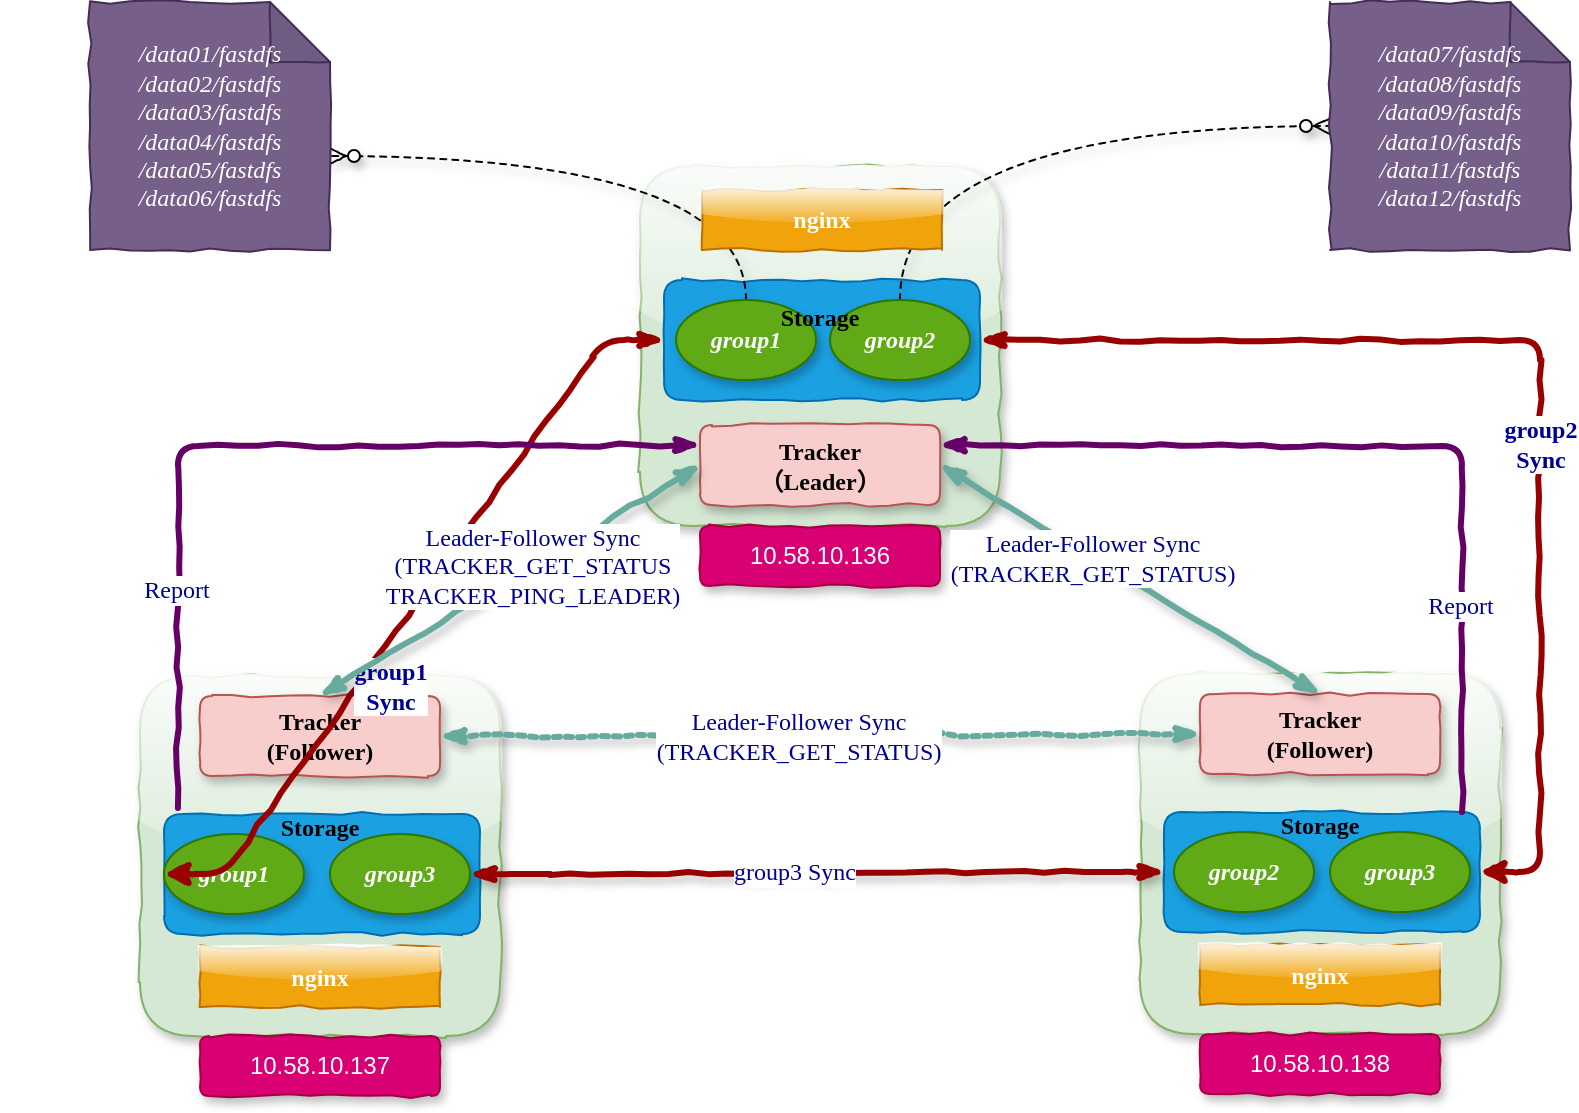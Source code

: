 <mxfile version="10.6.9" type="github"><diagram id="prKgKRym_bHyJHY7n_IB" name="第 1 页"><mxGraphModel dx="918" dy="1784" grid="1" gridSize="10" guides="1" tooltips="1" connect="1" arrows="1" fold="1" page="1" pageScale="1" pageWidth="827" pageHeight="1169" math="0" shadow="0"><root><mxCell id="0"/><mxCell id="1" parent="0"/><mxCell id="e_PzDNeOcrezrPEF-8YQ-1" value="" style="whiteSpace=wrap;html=1;aspect=fixed;fillColor=#d5e8d4;strokeColor=#82b366;rounded=1;shadow=1;comic=1;glass=1;" vertex="1" parent="1"><mxGeometry x="310" y="-959" width="180" height="180" as="geometry"/></mxCell><mxCell id="e_PzDNeOcrezrPEF-8YQ-7" value="" style="rounded=1;whiteSpace=wrap;html=1;fillColor=#1ba1e2;strokeColor=#006EAF;fontColor=#ffffff;comic=1;" vertex="1" parent="1"><mxGeometry x="322" y="-902" width="158" height="60" as="geometry"/></mxCell><mxCell id="e_PzDNeOcrezrPEF-8YQ-2" value="10.58.10.136" style="rounded=1;whiteSpace=wrap;html=1;fillColor=#d80073;strokeColor=#A50040;fontColor=#ffffff;shadow=1;comic=1;" vertex="1" parent="1"><mxGeometry x="340" y="-779" width="120" height="30" as="geometry"/></mxCell><mxCell id="e_PzDNeOcrezrPEF-8YQ-3" value="Tracker&lt;br&gt;（Leader）&lt;br&gt;" style="rounded=1;whiteSpace=wrap;html=1;fillColor=#f8cecc;strokeColor=#b85450;shadow=1;comic=1;fontStyle=1;fontFamily=Comic Sans MS;" vertex="1" parent="1"><mxGeometry x="340" y="-829.5" width="120" height="40" as="geometry"/></mxCell><mxCell id="e_PzDNeOcrezrPEF-8YQ-34" style="rounded=0;orthogonalLoop=1;jettySize=auto;html=1;exitX=0.5;exitY=0;exitDx=0;exitDy=0;entryX=0;entryY=0;entryDx=120;entryDy=77;entryPerimeter=0;fontFamily=Comic Sans MS;edgeStyle=orthogonalEdgeStyle;curved=1;dashed=1;endArrow=ERzeroToMany;endFill=1;shadow=1;comic=1;" edge="1" parent="1" source="e_PzDNeOcrezrPEF-8YQ-5" target="e_PzDNeOcrezrPEF-8YQ-30"><mxGeometry relative="1" as="geometry"/></mxCell><mxCell id="e_PzDNeOcrezrPEF-8YQ-5" value="group1" style="ellipse;whiteSpace=wrap;html=1;fillColor=#60a917;strokeColor=#2D7600;fontColor=#ffffff;shadow=1;fontStyle=3;fontFamily=Comic Sans MS;" vertex="1" parent="1"><mxGeometry x="328" y="-892" width="70" height="40" as="geometry"/></mxCell><mxCell id="e_PzDNeOcrezrPEF-8YQ-36" style="rounded=0;orthogonalLoop=1;jettySize=auto;html=1;entryX=0;entryY=0.5;entryDx=0;entryDy=0;entryPerimeter=0;fontFamily=Comic Sans MS;exitX=0.5;exitY=0;exitDx=0;exitDy=0;edgeStyle=orthogonalEdgeStyle;curved=1;dashed=1;startArrow=none;startFill=0;endArrow=ERzeroToMany;endFill=1;comic=1;shadow=1;" edge="1" parent="1" source="e_PzDNeOcrezrPEF-8YQ-6" target="e_PzDNeOcrezrPEF-8YQ-28"><mxGeometry relative="1" as="geometry"/></mxCell><mxCell id="e_PzDNeOcrezrPEF-8YQ-6" value="group2" style="ellipse;whiteSpace=wrap;html=1;fillColor=#60a917;strokeColor=#2D7600;fontColor=#ffffff;shadow=1;fontStyle=3;fontFamily=Comic Sans MS;" vertex="1" parent="1"><mxGeometry x="405" y="-892" width="70" height="40" as="geometry"/></mxCell><mxCell id="e_PzDNeOcrezrPEF-8YQ-8" value="Storage" style="text;html=1;strokeColor=none;fillColor=none;align=center;verticalAlign=middle;whiteSpace=wrap;rounded=0;fontFamily=Comic Sans MS;fontStyle=1" vertex="1" parent="1"><mxGeometry x="380" y="-893" width="40" height="20" as="geometry"/></mxCell><mxCell id="e_PzDNeOcrezrPEF-8YQ-10" value="nginx" style="rounded=0;whiteSpace=wrap;html=1;fillColor=#f0a30a;strokeColor=#BD7000;fontColor=#ffffff;fontFamily=Comic Sans MS;fontStyle=1;comic=1;glass=1;" vertex="1" parent="1"><mxGeometry x="341" y="-947" width="120" height="30" as="geometry"/></mxCell><mxCell id="e_PzDNeOcrezrPEF-8YQ-12" value="" style="whiteSpace=wrap;html=1;aspect=fixed;fillColor=#d5e8d4;strokeColor=#82b366;rounded=1;glass=1;shadow=1;comic=1;" vertex="1" parent="1"><mxGeometry x="60" y="-704" width="180" height="180" as="geometry"/></mxCell><mxCell id="e_PzDNeOcrezrPEF-8YQ-13" value="" style="rounded=1;whiteSpace=wrap;html=1;fillColor=#1ba1e2;strokeColor=#006EAF;fontColor=#ffffff;comic=1;" vertex="1" parent="1"><mxGeometry x="72" y="-635" width="158" height="60" as="geometry"/></mxCell><mxCell id="e_PzDNeOcrezrPEF-8YQ-14" value="10.58.10.137" style="rounded=1;whiteSpace=wrap;html=1;fillColor=#d80073;strokeColor=#A50040;fontColor=#ffffff;comic=1;shadow=1;" vertex="1" parent="1"><mxGeometry x="90" y="-524" width="120" height="30" as="geometry"/></mxCell><mxCell id="e_PzDNeOcrezrPEF-8YQ-15" value="Tracker&lt;br&gt;(Follower)&lt;br&gt;" style="rounded=1;whiteSpace=wrap;html=1;fillColor=#f8cecc;strokeColor=#b85450;shadow=1;comic=1;portConstraintRotation=1;fontStyle=1;fontFamily=Comic Sans MS;" vertex="1" parent="1"><mxGeometry x="90" y="-694" width="120" height="40" as="geometry"/></mxCell><mxCell id="e_PzDNeOcrezrPEF-8YQ-16" value="group1" style="ellipse;whiteSpace=wrap;html=1;fillColor=#60a917;strokeColor=#2D7600;fontColor=#ffffff;shadow=1;fontFamily=Comic Sans MS;fontStyle=3" vertex="1" parent="1"><mxGeometry x="72" y="-625" width="70" height="40" as="geometry"/></mxCell><mxCell id="e_PzDNeOcrezrPEF-8YQ-17" value="group3" style="ellipse;whiteSpace=wrap;html=1;fillColor=#60a917;strokeColor=#2D7600;fontColor=#ffffff;shadow=1;fontFamily=Comic Sans MS;fontStyle=3" vertex="1" parent="1"><mxGeometry x="155" y="-625" width="70" height="40" as="geometry"/></mxCell><mxCell id="e_PzDNeOcrezrPEF-8YQ-18" value="Storage" style="text;html=1;strokeColor=none;fillColor=none;align=center;verticalAlign=middle;whiteSpace=wrap;rounded=0;fontFamily=Comic Sans MS;fontStyle=1" vertex="1" parent="1"><mxGeometry x="130" y="-638" width="40" height="20" as="geometry"/></mxCell><mxCell id="e_PzDNeOcrezrPEF-8YQ-19" value="nginx" style="rounded=0;whiteSpace=wrap;html=1;fillColor=#f0a30a;strokeColor=#BD7000;fontColor=#ffffff;fontFamily=Comic Sans MS;fontStyle=1;comic=1;shadow=0;glass=1;" vertex="1" parent="1"><mxGeometry x="90" y="-568.5" width="120" height="30" as="geometry"/></mxCell><mxCell id="e_PzDNeOcrezrPEF-8YQ-20" value="" style="whiteSpace=wrap;html=1;aspect=fixed;fillColor=#d5e8d4;strokeColor=#82b366;rounded=1;shadow=1;comic=1;glass=1;" vertex="1" parent="1"><mxGeometry x="560" y="-705" width="180" height="180" as="geometry"/></mxCell><mxCell id="e_PzDNeOcrezrPEF-8YQ-21" value="" style="rounded=1;whiteSpace=wrap;html=1;fillColor=#1ba1e2;strokeColor=#006EAF;fontColor=#ffffff;comic=1;" vertex="1" parent="1"><mxGeometry x="572" y="-636" width="158" height="60" as="geometry"/></mxCell><mxCell id="e_PzDNeOcrezrPEF-8YQ-22" value="10.58.10.138" style="rounded=1;whiteSpace=wrap;html=1;fillColor=#d80073;strokeColor=#A50040;fontColor=#ffffff;shadow=1;comic=1;" vertex="1" parent="1"><mxGeometry x="590" y="-525" width="120" height="30" as="geometry"/></mxCell><mxCell id="e_PzDNeOcrezrPEF-8YQ-23" value="Tracker&lt;br&gt;(Follower)&lt;br&gt;" style="rounded=1;whiteSpace=wrap;html=1;fillColor=#f8cecc;strokeColor=#b85450;shadow=1;comic=1;fontStyle=1;fontFamily=Comic Sans MS;" vertex="1" parent="1"><mxGeometry x="590" y="-695" width="120" height="40" as="geometry"/></mxCell><mxCell id="e_PzDNeOcrezrPEF-8YQ-24" value="group2" style="ellipse;whiteSpace=wrap;html=1;fillColor=#60a917;strokeColor=#2D7600;fontColor=#ffffff;shadow=1;fontFamily=Comic Sans MS;fontStyle=3" vertex="1" parent="1"><mxGeometry x="577" y="-626" width="70" height="40" as="geometry"/></mxCell><mxCell id="e_PzDNeOcrezrPEF-8YQ-25" value="group3" style="ellipse;whiteSpace=wrap;html=1;fillColor=#60a917;strokeColor=#2D7600;fontColor=#ffffff;shadow=1;fontFamily=Comic Sans MS;fontStyle=3" vertex="1" parent="1"><mxGeometry x="655" y="-626" width="70" height="40" as="geometry"/></mxCell><mxCell id="e_PzDNeOcrezrPEF-8YQ-26" value="Storage" style="text;html=1;strokeColor=none;fillColor=none;align=center;verticalAlign=middle;whiteSpace=wrap;rounded=0;fontFamily=Comic Sans MS;fontStyle=1" vertex="1" parent="1"><mxGeometry x="630" y="-639" width="40" height="20" as="geometry"/></mxCell><mxCell id="e_PzDNeOcrezrPEF-8YQ-27" value="nginx" style="rounded=0;whiteSpace=wrap;html=1;fillColor=#f0a30a;strokeColor=#BD7000;fontColor=#ffffff;fontFamily=Comic Sans MS;fontStyle=1;comic=1;glass=1;" vertex="1" parent="1"><mxGeometry x="590" y="-569.5" width="120" height="30" as="geometry"/></mxCell><mxCell id="e_PzDNeOcrezrPEF-8YQ-28" value="/data07/fastdfs&lt;br&gt;/data08/fastdfs&lt;br&gt;/data09/fastdfs&lt;br&gt;/data10/fastdfs&lt;br&gt;/data11/fastdfs&lt;br&gt;/data12/fastdfs&lt;br&gt;" style="shape=note;whiteSpace=wrap;html=1;backgroundOutline=1;darkOpacity=0.05;fillColor=#76608a;strokeColor=#432D57;fontColor=#ffffff;fontFamily=Comic Sans MS;fontStyle=2;align=center;comic=1;" vertex="1" parent="1"><mxGeometry x="655" y="-1041" width="120" height="124" as="geometry"/></mxCell><mxCell id="e_PzDNeOcrezrPEF-8YQ-30" value="/data01/fastdfs&lt;br&gt;/data02/fastdfs&lt;br&gt;/data03/fastdfs&lt;br&gt;/data04/fastdfs&lt;br&gt;/data05/fastdfs&lt;br&gt;/data06/fastdfs&lt;br&gt;" style="shape=note;whiteSpace=wrap;html=1;backgroundOutline=1;darkOpacity=0.05;fillColor=#76608a;strokeColor=#432D57;fontColor=#ffffff;fontFamily=Comic Sans MS;fontStyle=2;align=center;comic=1;" vertex="1" parent="1"><mxGeometry x="35" y="-1041" width="120" height="124" as="geometry"/></mxCell><mxCell id="e_PzDNeOcrezrPEF-8YQ-37" style="rounded=1;orthogonalLoop=1;jettySize=auto;html=1;entryX=0;entryY=0.5;entryDx=0;entryDy=0;fontFamily=Comic Sans MS;fontColor=#000099;strokeWidth=3;strokeColor=#990000;comic=1;startArrow=classicThin;startFill=1;edgeStyle=entityRelationEdgeStyle;" edge="1" parent="1" source="e_PzDNeOcrezrPEF-8YQ-7" target="e_PzDNeOcrezrPEF-8YQ-16"><mxGeometry relative="1" as="geometry"/></mxCell><mxCell id="e_PzDNeOcrezrPEF-8YQ-41" value="&lt;b&gt;group1&lt;br&gt;Sync&lt;/b&gt;" style="text;html=1;resizable=0;points=[];align=center;verticalAlign=middle;labelBackgroundColor=#ffffff;fontFamily=Comic Sans MS;fontColor=#000099;" vertex="1" connectable="0" parent="e_PzDNeOcrezrPEF-8YQ-37"><mxGeometry x="-0.078" relative="1" as="geometry"><mxPoint x="-21" y="51.5" as="offset"/></mxGeometry></mxCell><mxCell id="e_PzDNeOcrezrPEF-8YQ-38" style="edgeStyle=elbowEdgeStyle;rounded=1;orthogonalLoop=1;jettySize=auto;html=1;entryX=1;entryY=0.5;entryDx=0;entryDy=0;fontFamily=Comic Sans MS;exitX=1;exitY=0.5;exitDx=0;exitDy=0;strokeWidth=3;strokeColor=#990000;comic=1;startArrow=classicThin;startFill=1;" edge="1" parent="1" source="e_PzDNeOcrezrPEF-8YQ-7" target="e_PzDNeOcrezrPEF-8YQ-21"><mxGeometry relative="1" as="geometry"><Array as="points"><mxPoint x="760" y="-725"/></Array></mxGeometry></mxCell><mxCell id="e_PzDNeOcrezrPEF-8YQ-39" value="&lt;b&gt;group2&lt;br&gt;Sync&lt;/b&gt;" style="text;html=1;resizable=0;points=[];align=center;verticalAlign=middle;labelBackgroundColor=#ffffff;fontFamily=Comic Sans MS;fontColor=#000099;" vertex="1" connectable="0" parent="e_PzDNeOcrezrPEF-8YQ-38"><mxGeometry x="-0.104" relative="1" as="geometry"><mxPoint x="22" y="51.5" as="offset"/></mxGeometry></mxCell><mxCell id="e_PzDNeOcrezrPEF-8YQ-43" style="edgeStyle=entityRelationEdgeStyle;rounded=1;comic=1;orthogonalLoop=1;jettySize=auto;html=1;shadow=1;startArrow=classicThin;startFill=1;endArrow=classicThin;endFill=1;strokeColor=#990000;strokeWidth=3;fontFamily=Comic Sans MS;fontColor=#000099;" edge="1" parent="1" source="e_PzDNeOcrezrPEF-8YQ-17" target="e_PzDNeOcrezrPEF-8YQ-21"><mxGeometry relative="1" as="geometry"/></mxCell><mxCell id="e_PzDNeOcrezrPEF-8YQ-46" value="group3 Sync" style="text;html=1;resizable=0;points=[];align=center;verticalAlign=middle;labelBackgroundColor=#ffffff;fontFamily=Comic Sans MS;fontColor=#000099;" vertex="1" connectable="0" parent="e_PzDNeOcrezrPEF-8YQ-43"><mxGeometry x="-0.066" y="1" relative="1" as="geometry"><mxPoint as="offset"/></mxGeometry></mxCell><mxCell id="e_PzDNeOcrezrPEF-8YQ-47" style="rounded=1;comic=1;orthogonalLoop=1;jettySize=auto;html=1;exitX=0;exitY=0.5;exitDx=0;exitDy=0;entryX=0.5;entryY=0;entryDx=0;entryDy=0;shadow=1;startArrow=classicThin;startFill=1;endArrow=classicThin;endFill=1;strokeColor=#67AB9F;strokeWidth=3;fontFamily=Comic Sans MS;fontColor=#000099;" edge="1" parent="1" source="e_PzDNeOcrezrPEF-8YQ-3" target="e_PzDNeOcrezrPEF-8YQ-15"><mxGeometry relative="1" as="geometry"/></mxCell><mxCell id="e_PzDNeOcrezrPEF-8YQ-51" value="Leader-Follower Sync&lt;br&gt;(&lt;span&gt;TRACKER_GET_STATUS&lt;br&gt;&lt;/span&gt;&lt;span&gt;TRACKER_PING_LEADER&lt;/span&gt;)&lt;br&gt;" style="text;html=1;resizable=0;points=[];align=center;verticalAlign=middle;labelBackgroundColor=#ffffff;fontFamily=Comic Sans MS;fontColor=#000099;" vertex="1" connectable="0" parent="e_PzDNeOcrezrPEF-8YQ-47"><mxGeometry x="-0.112" y="-1" relative="1" as="geometry"><mxPoint as="offset"/></mxGeometry></mxCell><mxCell id="e_PzDNeOcrezrPEF-8YQ-48" style="rounded=1;comic=1;orthogonalLoop=1;jettySize=auto;html=1;exitX=1;exitY=0.5;exitDx=0;exitDy=0;entryX=0.5;entryY=0;entryDx=0;entryDy=0;shadow=1;startArrow=classicThin;startFill=1;endArrow=classicThin;endFill=1;strokeColor=#67AB9F;strokeWidth=3;fontFamily=Comic Sans MS;fontColor=#000099;" edge="1" parent="1" source="e_PzDNeOcrezrPEF-8YQ-3" target="e_PzDNeOcrezrPEF-8YQ-23"><mxGeometry relative="1" as="geometry"><mxPoint x="450" y="-800" as="sourcePoint"/><mxPoint x="260" y="-685" as="targetPoint"/></mxGeometry></mxCell><mxCell id="e_PzDNeOcrezrPEF-8YQ-52" value="Leader-Follower Sync&lt;br&gt;(&lt;span&gt;TRACKER_GET_STATUS&lt;/span&gt;)&lt;br&gt;" style="text;html=1;resizable=0;points=[];align=center;verticalAlign=middle;labelBackgroundColor=#ffffff;fontFamily=Comic Sans MS;fontColor=#000099;" vertex="1" connectable="0" parent="e_PzDNeOcrezrPEF-8YQ-48"><mxGeometry x="-0.198" relative="1" as="geometry"><mxPoint as="offset"/></mxGeometry></mxCell><mxCell id="e_PzDNeOcrezrPEF-8YQ-49" style="rounded=1;comic=1;orthogonalLoop=1;jettySize=auto;html=1;exitX=1;exitY=0.5;exitDx=0;exitDy=0;entryX=0;entryY=0.5;entryDx=0;entryDy=0;shadow=1;startArrow=classicThin;startFill=1;endArrow=classicThin;endFill=1;strokeColor=#67AB9F;strokeWidth=3;fontFamily=Comic Sans MS;fontColor=#000099;dashed=1;dashPattern=1 1;" edge="1" parent="1" source="e_PzDNeOcrezrPEF-8YQ-15" target="e_PzDNeOcrezrPEF-8YQ-23"><mxGeometry relative="1" as="geometry"><mxPoint x="360" y="-789" as="sourcePoint"/><mxPoint x="170" y="-674" as="targetPoint"/></mxGeometry></mxCell><mxCell id="e_PzDNeOcrezrPEF-8YQ-53" value="Leader-Follower Sync&lt;br&gt;(&lt;span&gt;TRACKER_GET_STATUS&lt;/span&gt;)&lt;br&gt;" style="text;html=1;resizable=0;points=[];align=center;verticalAlign=middle;labelBackgroundColor=#ffffff;fontFamily=Comic Sans MS;fontColor=#000099;" vertex="1" connectable="0" parent="e_PzDNeOcrezrPEF-8YQ-49"><mxGeometry x="-0.058" relative="1" as="geometry"><mxPoint as="offset"/></mxGeometry></mxCell><mxCell id="e_PzDNeOcrezrPEF-8YQ-54" style="edgeStyle=elbowEdgeStyle;rounded=1;comic=1;orthogonalLoop=1;jettySize=auto;html=1;exitX=0;exitY=0.25;exitDx=0;exitDy=0;shadow=0;startArrow=classicThin;startFill=1;endArrow=none;endFill=0;strokeColor=#660066;strokeWidth=3;fontFamily=Comic Sans MS;fontColor=#000099;elbow=vertical;entryX=0.044;entryY=-0.05;entryDx=0;entryDy=0;entryPerimeter=0;" edge="1" parent="1" source="e_PzDNeOcrezrPEF-8YQ-3" target="e_PzDNeOcrezrPEF-8YQ-13"><mxGeometry relative="1" as="geometry"><mxPoint x="80" y="-640" as="targetPoint"/><Array as="points"><mxPoint x="200" y="-819"/><mxPoint x="60" y="-780"/><mxPoint x="170" y="-819"/><mxPoint x="290" y="-819"/><mxPoint x="180" y="-809"/></Array></mxGeometry></mxCell><mxCell id="e_PzDNeOcrezrPEF-8YQ-58" value="Report" style="text;html=1;resizable=0;points=[];align=center;verticalAlign=middle;labelBackgroundColor=#ffffff;fontFamily=Comic Sans MS;fontColor=#000099;" vertex="1" connectable="0" parent="e_PzDNeOcrezrPEF-8YQ-54"><mxGeometry x="0.181" y="72" relative="1" as="geometry"><mxPoint x="-73" y="72" as="offset"/></mxGeometry></mxCell><mxCell id="e_PzDNeOcrezrPEF-8YQ-55" style="edgeStyle=elbowEdgeStyle;rounded=1;comic=1;orthogonalLoop=1;jettySize=auto;elbow=vertical;html=1;exitX=1;exitY=0.25;exitDx=0;exitDy=0;entryX=0.943;entryY=0;entryDx=0;entryDy=0;shadow=0;startArrow=classicThin;startFill=1;endArrow=none;endFill=0;strokeColor=#660066;strokeWidth=3;fontFamily=Comic Sans MS;fontColor=#000099;entryPerimeter=0;" edge="1" parent="1" source="e_PzDNeOcrezrPEF-8YQ-3" target="e_PzDNeOcrezrPEF-8YQ-21"><mxGeometry relative="1" as="geometry"><Array as="points"><mxPoint x="630" y="-819"/></Array></mxGeometry></mxCell><mxCell id="e_PzDNeOcrezrPEF-8YQ-56" value="Report" style="text;html=1;resizable=0;points=[];align=center;verticalAlign=middle;labelBackgroundColor=#ffffff;fontFamily=Comic Sans MS;fontColor=#000099;" vertex="1" connectable="0" parent="e_PzDNeOcrezrPEF-8YQ-55"><mxGeometry x="0.171" y="-80" relative="1" as="geometry"><mxPoint as="offset"/></mxGeometry></mxCell></root></mxGraphModel></diagram></mxfile>